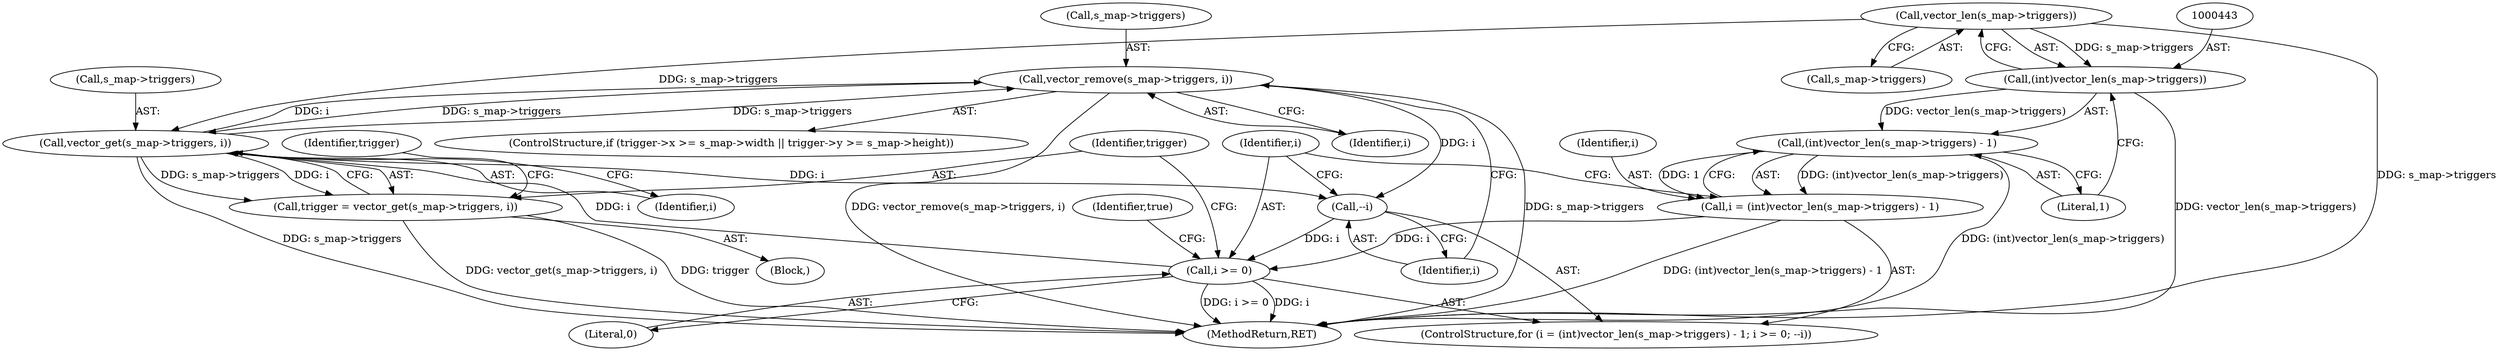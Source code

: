 digraph "0_minisphere_252c1ca184cb38e1acb917aa0e451c5f08519996@API" {
"1000478" [label="(Call,vector_remove(s_map->triggers, i))"];
"1000457" [label="(Call,vector_get(s_map->triggers, i))"];
"1000478" [label="(Call,vector_remove(s_map->triggers, i))"];
"1000444" [label="(Call,vector_len(s_map->triggers))"];
"1000449" [label="(Call,i >= 0)"];
"1000439" [label="(Call,i = (int)vector_len(s_map->triggers) - 1)"];
"1000441" [label="(Call,(int)vector_len(s_map->triggers) - 1)"];
"1000442" [label="(Call,(int)vector_len(s_map->triggers))"];
"1000452" [label="(Call,--i)"];
"1000455" [label="(Call,trigger = vector_get(s_map->triggers, i))"];
"1000439" [label="(Call,i = (int)vector_len(s_map->triggers) - 1)"];
"1000444" [label="(Call,vector_len(s_map->triggers))"];
"1000482" [label="(Identifier,i)"];
"1000445" [label="(Call,s_map->triggers)"];
"1000462" [label="(ControlStructure,if (trigger->x >= s_map->width || trigger->y >= s_map->height))"];
"1000478" [label="(Call,vector_remove(s_map->triggers, i))"];
"1000448" [label="(Literal,1)"];
"1000458" [label="(Call,s_map->triggers)"];
"1000485" [label="(MethodReturn,RET)"];
"1000466" [label="(Identifier,trigger)"];
"1000453" [label="(Identifier,i)"];
"1000457" [label="(Call,vector_get(s_map->triggers, i))"];
"1000479" [label="(Call,s_map->triggers)"];
"1000449" [label="(Call,i >= 0)"];
"1000441" [label="(Call,(int)vector_len(s_map->triggers) - 1)"];
"1000452" [label="(Call,--i)"];
"1000461" [label="(Identifier,i)"];
"1000451" [label="(Literal,0)"];
"1000454" [label="(Block,)"];
"1000450" [label="(Identifier,i)"];
"1000438" [label="(ControlStructure,for (i = (int)vector_len(s_map->triggers) - 1; i >= 0; --i))"];
"1000440" [label="(Identifier,i)"];
"1000455" [label="(Call,trigger = vector_get(s_map->triggers, i))"];
"1000484" [label="(Identifier,true)"];
"1000442" [label="(Call,(int)vector_len(s_map->triggers))"];
"1000456" [label="(Identifier,trigger)"];
"1000478" -> "1000462"  [label="AST: "];
"1000478" -> "1000482"  [label="CFG: "];
"1000479" -> "1000478"  [label="AST: "];
"1000482" -> "1000478"  [label="AST: "];
"1000453" -> "1000478"  [label="CFG: "];
"1000478" -> "1000485"  [label="DDG: s_map->triggers"];
"1000478" -> "1000485"  [label="DDG: vector_remove(s_map->triggers, i)"];
"1000478" -> "1000452"  [label="DDG: i"];
"1000478" -> "1000457"  [label="DDG: s_map->triggers"];
"1000457" -> "1000478"  [label="DDG: s_map->triggers"];
"1000457" -> "1000478"  [label="DDG: i"];
"1000457" -> "1000455"  [label="AST: "];
"1000457" -> "1000461"  [label="CFG: "];
"1000458" -> "1000457"  [label="AST: "];
"1000461" -> "1000457"  [label="AST: "];
"1000455" -> "1000457"  [label="CFG: "];
"1000457" -> "1000485"  [label="DDG: s_map->triggers"];
"1000457" -> "1000452"  [label="DDG: i"];
"1000457" -> "1000455"  [label="DDG: s_map->triggers"];
"1000457" -> "1000455"  [label="DDG: i"];
"1000444" -> "1000457"  [label="DDG: s_map->triggers"];
"1000449" -> "1000457"  [label="DDG: i"];
"1000444" -> "1000442"  [label="AST: "];
"1000444" -> "1000445"  [label="CFG: "];
"1000445" -> "1000444"  [label="AST: "];
"1000442" -> "1000444"  [label="CFG: "];
"1000444" -> "1000485"  [label="DDG: s_map->triggers"];
"1000444" -> "1000442"  [label="DDG: s_map->triggers"];
"1000449" -> "1000438"  [label="AST: "];
"1000449" -> "1000451"  [label="CFG: "];
"1000450" -> "1000449"  [label="AST: "];
"1000451" -> "1000449"  [label="AST: "];
"1000456" -> "1000449"  [label="CFG: "];
"1000484" -> "1000449"  [label="CFG: "];
"1000449" -> "1000485"  [label="DDG: i"];
"1000449" -> "1000485"  [label="DDG: i >= 0"];
"1000439" -> "1000449"  [label="DDG: i"];
"1000452" -> "1000449"  [label="DDG: i"];
"1000439" -> "1000438"  [label="AST: "];
"1000439" -> "1000441"  [label="CFG: "];
"1000440" -> "1000439"  [label="AST: "];
"1000441" -> "1000439"  [label="AST: "];
"1000450" -> "1000439"  [label="CFG: "];
"1000439" -> "1000485"  [label="DDG: (int)vector_len(s_map->triggers) - 1"];
"1000441" -> "1000439"  [label="DDG: (int)vector_len(s_map->triggers)"];
"1000441" -> "1000439"  [label="DDG: 1"];
"1000441" -> "1000448"  [label="CFG: "];
"1000442" -> "1000441"  [label="AST: "];
"1000448" -> "1000441"  [label="AST: "];
"1000441" -> "1000485"  [label="DDG: (int)vector_len(s_map->triggers)"];
"1000442" -> "1000441"  [label="DDG: vector_len(s_map->triggers)"];
"1000443" -> "1000442"  [label="AST: "];
"1000448" -> "1000442"  [label="CFG: "];
"1000442" -> "1000485"  [label="DDG: vector_len(s_map->triggers)"];
"1000452" -> "1000438"  [label="AST: "];
"1000452" -> "1000453"  [label="CFG: "];
"1000453" -> "1000452"  [label="AST: "];
"1000450" -> "1000452"  [label="CFG: "];
"1000455" -> "1000454"  [label="AST: "];
"1000456" -> "1000455"  [label="AST: "];
"1000466" -> "1000455"  [label="CFG: "];
"1000455" -> "1000485"  [label="DDG: vector_get(s_map->triggers, i)"];
"1000455" -> "1000485"  [label="DDG: trigger"];
}
